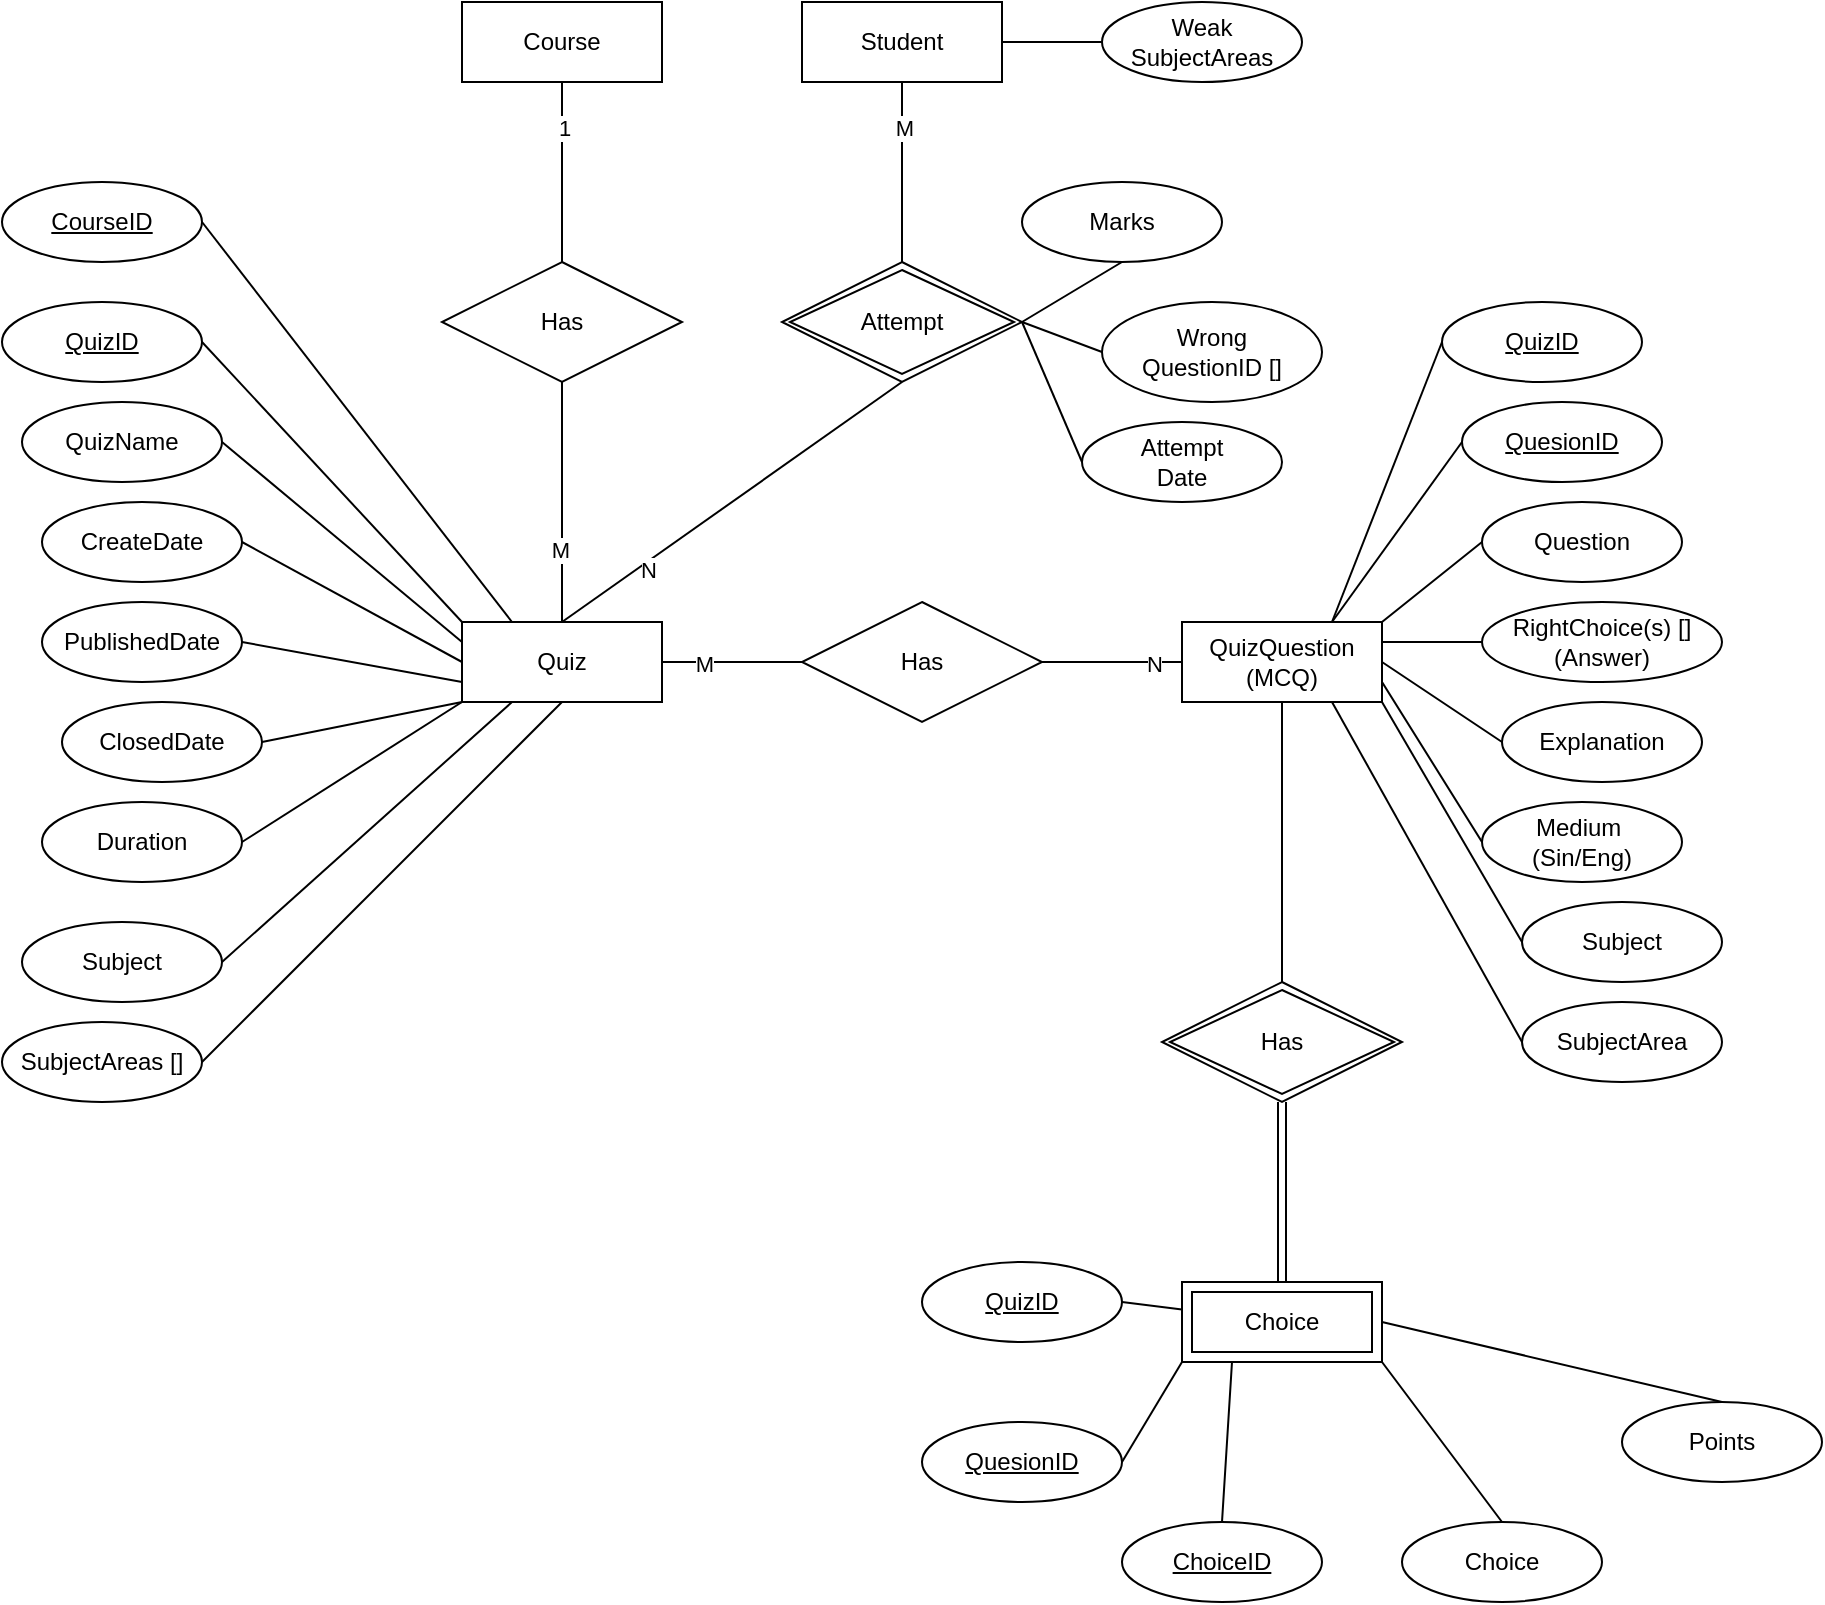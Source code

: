 <mxfile>
    <diagram id="5GBvuZAqYWWbaC3puhLh" name="Page-1">
        <mxGraphModel dx="749" dy="576" grid="1" gridSize="10" guides="1" tooltips="1" connect="1" arrows="1" fold="1" page="1" pageScale="1" pageWidth="850" pageHeight="1100" math="0" shadow="0">
            <root>
                <mxCell id="0"/>
                <mxCell id="1" parent="0"/>
                <mxCell id="20" style="edgeStyle=none;html=1;exitX=0;exitY=0;exitDx=0;exitDy=0;entryX=1;entryY=0.5;entryDx=0;entryDy=0;endArrow=none;endFill=0;" edge="1" parent="1" source="2" target="6">
                    <mxGeometry relative="1" as="geometry"/>
                </mxCell>
                <mxCell id="21" style="edgeStyle=none;html=1;exitX=0;exitY=0.25;exitDx=0;exitDy=0;entryX=1;entryY=0.5;entryDx=0;entryDy=0;endArrow=none;endFill=0;" edge="1" parent="1" source="2" target="5">
                    <mxGeometry relative="1" as="geometry"/>
                </mxCell>
                <mxCell id="22" style="edgeStyle=none;html=1;exitX=0;exitY=0.5;exitDx=0;exitDy=0;entryX=1;entryY=0.5;entryDx=0;entryDy=0;endArrow=none;endFill=0;" edge="1" parent="1" source="2" target="4">
                    <mxGeometry relative="1" as="geometry"/>
                </mxCell>
                <mxCell id="23" style="edgeStyle=none;html=1;exitX=0;exitY=0.75;exitDx=0;exitDy=0;entryX=1;entryY=0.5;entryDx=0;entryDy=0;endArrow=none;endFill=0;" edge="1" parent="1" source="2" target="3">
                    <mxGeometry relative="1" as="geometry"/>
                </mxCell>
                <mxCell id="24" style="edgeStyle=none;html=1;exitX=0;exitY=1;exitDx=0;exitDy=0;entryX=1;entryY=0.5;entryDx=0;entryDy=0;endArrow=none;endFill=0;" edge="1" parent="1" source="2" target="7">
                    <mxGeometry relative="1" as="geometry"/>
                </mxCell>
                <mxCell id="26" style="edgeStyle=none;html=1;exitX=0;exitY=1;exitDx=0;exitDy=0;entryX=1;entryY=0.5;entryDx=0;entryDy=0;endArrow=none;endFill=0;" edge="1" parent="1" source="2" target="8">
                    <mxGeometry relative="1" as="geometry"/>
                </mxCell>
                <mxCell id="27" style="edgeStyle=none;html=1;exitX=0.25;exitY=1;exitDx=0;exitDy=0;entryX=1;entryY=0.5;entryDx=0;entryDy=0;endArrow=none;endFill=0;" edge="1" parent="1" source="2" target="10">
                    <mxGeometry relative="1" as="geometry"/>
                </mxCell>
                <mxCell id="28" style="edgeStyle=none;html=1;exitX=0.5;exitY=1;exitDx=0;exitDy=0;entryX=1;entryY=0.5;entryDx=0;entryDy=0;endArrow=none;endFill=0;" edge="1" parent="1" source="2" target="9">
                    <mxGeometry relative="1" as="geometry"/>
                </mxCell>
                <mxCell id="46" style="edgeStyle=none;html=1;exitX=0.25;exitY=0;exitDx=0;exitDy=0;entryX=1;entryY=0.5;entryDx=0;entryDy=0;endArrow=none;endFill=0;" edge="1" parent="1" source="2" target="45">
                    <mxGeometry relative="1" as="geometry"/>
                </mxCell>
                <mxCell id="2" value="Quiz" style="whiteSpace=wrap;html=1;align=center;" vertex="1" parent="1">
                    <mxGeometry x="330" y="390" width="100" height="40" as="geometry"/>
                </mxCell>
                <mxCell id="3" value="PublishedDate" style="ellipse;whiteSpace=wrap;html=1;align=center;" vertex="1" parent="1">
                    <mxGeometry x="120" y="380" width="100" height="40" as="geometry"/>
                </mxCell>
                <mxCell id="4" value="CreateDate" style="ellipse;whiteSpace=wrap;html=1;align=center;" vertex="1" parent="1">
                    <mxGeometry x="120" y="330" width="100" height="40" as="geometry"/>
                </mxCell>
                <mxCell id="5" value="QuizName" style="ellipse;whiteSpace=wrap;html=1;align=center;" vertex="1" parent="1">
                    <mxGeometry x="110" y="280" width="100" height="40" as="geometry"/>
                </mxCell>
                <mxCell id="6" value="&lt;u&gt;QuizID&lt;/u&gt;" style="ellipse;whiteSpace=wrap;html=1;align=center;" vertex="1" parent="1">
                    <mxGeometry x="100" y="230" width="100" height="40" as="geometry"/>
                </mxCell>
                <mxCell id="7" value="ClosedDate" style="ellipse;whiteSpace=wrap;html=1;align=center;" vertex="1" parent="1">
                    <mxGeometry x="130" y="430" width="100" height="40" as="geometry"/>
                </mxCell>
                <mxCell id="8" value="Duration" style="ellipse;whiteSpace=wrap;html=1;align=center;" vertex="1" parent="1">
                    <mxGeometry x="120" y="480" width="100" height="40" as="geometry"/>
                </mxCell>
                <mxCell id="9" value="SubjectAreas []" style="ellipse;whiteSpace=wrap;html=1;align=center;" vertex="1" parent="1">
                    <mxGeometry x="100" y="590" width="100" height="40" as="geometry"/>
                </mxCell>
                <mxCell id="10" value="Subject" style="ellipse;whiteSpace=wrap;html=1;align=center;" vertex="1" parent="1">
                    <mxGeometry x="110" y="540" width="100" height="40" as="geometry"/>
                </mxCell>
                <mxCell id="33" style="edgeStyle=none;html=1;exitX=0.75;exitY=0;exitDx=0;exitDy=0;entryX=0;entryY=0.5;entryDx=0;entryDy=0;endArrow=none;endFill=0;" edge="1" parent="1" source="11" target="15">
                    <mxGeometry relative="1" as="geometry"/>
                </mxCell>
                <mxCell id="34" style="edgeStyle=none;html=1;exitX=0.75;exitY=0;exitDx=0;exitDy=0;entryX=0;entryY=0.5;entryDx=0;entryDy=0;endArrow=none;endFill=0;" edge="1" parent="1" source="11" target="14">
                    <mxGeometry relative="1" as="geometry"/>
                </mxCell>
                <mxCell id="35" style="edgeStyle=none;html=1;exitX=1;exitY=0;exitDx=0;exitDy=0;entryX=0;entryY=0.5;entryDx=0;entryDy=0;endArrow=none;endFill=0;" edge="1" parent="1" source="11" target="13">
                    <mxGeometry relative="1" as="geometry"/>
                </mxCell>
                <mxCell id="36" style="edgeStyle=none;html=1;exitX=1;exitY=0.25;exitDx=0;exitDy=0;entryX=0;entryY=0.5;entryDx=0;entryDy=0;endArrow=none;endFill=0;" edge="1" parent="1" source="11" target="12">
                    <mxGeometry relative="1" as="geometry"/>
                </mxCell>
                <mxCell id="37" style="edgeStyle=none;html=1;exitX=1;exitY=0.5;exitDx=0;exitDy=0;entryX=0;entryY=0.5;entryDx=0;entryDy=0;endArrow=none;endFill=0;" edge="1" parent="1" source="11" target="16">
                    <mxGeometry relative="1" as="geometry"/>
                </mxCell>
                <mxCell id="38" style="edgeStyle=none;html=1;exitX=1;exitY=0.75;exitDx=0;exitDy=0;entryX=0;entryY=0.5;entryDx=0;entryDy=0;endArrow=none;endFill=0;" edge="1" parent="1" source="11" target="17">
                    <mxGeometry relative="1" as="geometry"/>
                </mxCell>
                <mxCell id="39" style="edgeStyle=none;html=1;exitX=1;exitY=1;exitDx=0;exitDy=0;entryX=0;entryY=0.5;entryDx=0;entryDy=0;endArrow=none;endFill=0;" edge="1" parent="1" source="11" target="19">
                    <mxGeometry relative="1" as="geometry"/>
                </mxCell>
                <mxCell id="40" style="edgeStyle=none;html=1;exitX=0.75;exitY=1;exitDx=0;exitDy=0;entryX=0;entryY=0.5;entryDx=0;entryDy=0;endArrow=none;endFill=0;" edge="1" parent="1" source="11" target="18">
                    <mxGeometry relative="1" as="geometry"/>
                </mxCell>
                <mxCell id="11" value="QuizQuestion&lt;br&gt;(MCQ)" style="whiteSpace=wrap;html=1;align=center;" vertex="1" parent="1">
                    <mxGeometry x="690" y="390" width="100" height="40" as="geometry"/>
                </mxCell>
                <mxCell id="12" value="RightChoice(s) []&lt;br&gt;(Answer)" style="ellipse;whiteSpace=wrap;html=1;align=center;" vertex="1" parent="1">
                    <mxGeometry x="840" y="380" width="120" height="40" as="geometry"/>
                </mxCell>
                <mxCell id="13" value="Question" style="ellipse;whiteSpace=wrap;html=1;align=center;" vertex="1" parent="1">
                    <mxGeometry x="840" y="330" width="100" height="40" as="geometry"/>
                </mxCell>
                <mxCell id="14" value="&lt;u&gt;QuesionID&lt;/u&gt;" style="ellipse;whiteSpace=wrap;html=1;align=center;" vertex="1" parent="1">
                    <mxGeometry x="830" y="280" width="100" height="40" as="geometry"/>
                </mxCell>
                <mxCell id="15" value="&lt;u&gt;QuizID&lt;/u&gt;" style="ellipse;whiteSpace=wrap;html=1;align=center;" vertex="1" parent="1">
                    <mxGeometry x="820" y="230" width="100" height="40" as="geometry"/>
                </mxCell>
                <mxCell id="16" value="Explanation" style="ellipse;whiteSpace=wrap;html=1;align=center;" vertex="1" parent="1">
                    <mxGeometry x="850" y="430" width="100" height="40" as="geometry"/>
                </mxCell>
                <mxCell id="17" value="Medium&amp;nbsp;&lt;br&gt;(Sin/Eng)" style="ellipse;whiteSpace=wrap;html=1;align=center;" vertex="1" parent="1">
                    <mxGeometry x="840" y="480" width="100" height="40" as="geometry"/>
                </mxCell>
                <mxCell id="18" value="SubjectArea" style="ellipse;whiteSpace=wrap;html=1;align=center;" vertex="1" parent="1">
                    <mxGeometry x="860" y="580" width="100" height="40" as="geometry"/>
                </mxCell>
                <mxCell id="19" value="Subject" style="ellipse;whiteSpace=wrap;html=1;align=center;" vertex="1" parent="1">
                    <mxGeometry x="860" y="530" width="100" height="40" as="geometry"/>
                </mxCell>
                <mxCell id="31" style="edgeStyle=none;html=1;entryX=1;entryY=0.5;entryDx=0;entryDy=0;endArrow=none;endFill=0;" edge="1" parent="1" source="30" target="2">
                    <mxGeometry relative="1" as="geometry"/>
                </mxCell>
                <mxCell id="51" value="M" style="edgeLabel;html=1;align=center;verticalAlign=middle;resizable=0;points=[];" vertex="1" connectable="0" parent="31">
                    <mxGeometry x="0.406" y="1" relative="1" as="geometry">
                        <mxPoint as="offset"/>
                    </mxGeometry>
                </mxCell>
                <mxCell id="32" style="edgeStyle=none;html=1;exitX=1;exitY=0.5;exitDx=0;exitDy=0;entryX=0;entryY=0.5;entryDx=0;entryDy=0;endArrow=none;endFill=0;" edge="1" parent="1" source="30" target="11">
                    <mxGeometry relative="1" as="geometry"/>
                </mxCell>
                <mxCell id="53" value="N" style="edgeLabel;html=1;align=center;verticalAlign=middle;resizable=0;points=[];" vertex="1" connectable="0" parent="32">
                    <mxGeometry x="0.594" y="-1" relative="1" as="geometry">
                        <mxPoint as="offset"/>
                    </mxGeometry>
                </mxCell>
                <mxCell id="30" value="Has" style="shape=rhombus;perimeter=rhombusPerimeter;whiteSpace=wrap;html=1;align=center;" vertex="1" parent="1">
                    <mxGeometry x="500" y="380" width="120" height="60" as="geometry"/>
                </mxCell>
                <mxCell id="41" value="Course" style="whiteSpace=wrap;html=1;align=center;" vertex="1" parent="1">
                    <mxGeometry x="330" y="80" width="100" height="40" as="geometry"/>
                </mxCell>
                <mxCell id="43" style="edgeStyle=none;html=1;endArrow=none;endFill=0;" edge="1" parent="1" source="42" target="41">
                    <mxGeometry relative="1" as="geometry"/>
                </mxCell>
                <mxCell id="50" value="1" style="edgeLabel;html=1;align=center;verticalAlign=middle;resizable=0;points=[];" vertex="1" connectable="0" parent="43">
                    <mxGeometry x="0.498" y="-1" relative="1" as="geometry">
                        <mxPoint as="offset"/>
                    </mxGeometry>
                </mxCell>
                <mxCell id="44" style="edgeStyle=none;html=1;exitX=0.5;exitY=1;exitDx=0;exitDy=0;entryX=0.5;entryY=0;entryDx=0;entryDy=0;endArrow=none;endFill=0;" edge="1" parent="1" source="42" target="2">
                    <mxGeometry relative="1" as="geometry"/>
                </mxCell>
                <mxCell id="49" value="M" style="edgeLabel;html=1;align=center;verticalAlign=middle;resizable=0;points=[];" vertex="1" connectable="0" parent="44">
                    <mxGeometry x="0.393" y="-1" relative="1" as="geometry">
                        <mxPoint as="offset"/>
                    </mxGeometry>
                </mxCell>
                <mxCell id="42" value="Has" style="shape=rhombus;perimeter=rhombusPerimeter;whiteSpace=wrap;html=1;align=center;" vertex="1" parent="1">
                    <mxGeometry x="320" y="210" width="120" height="60" as="geometry"/>
                </mxCell>
                <mxCell id="45" value="&lt;u&gt;CourseID&lt;/u&gt;" style="ellipse;whiteSpace=wrap;html=1;align=center;" vertex="1" parent="1">
                    <mxGeometry x="100" y="170" width="100" height="40" as="geometry"/>
                </mxCell>
                <mxCell id="54" value="Student" style="whiteSpace=wrap;html=1;align=center;" vertex="1" parent="1">
                    <mxGeometry x="500" y="80" width="100" height="40" as="geometry"/>
                </mxCell>
                <mxCell id="55" style="edgeStyle=none;html=1;endArrow=none;endFill=0;" edge="1" parent="1" target="54">
                    <mxGeometry relative="1" as="geometry">
                        <mxPoint x="550" y="210" as="sourcePoint"/>
                    </mxGeometry>
                </mxCell>
                <mxCell id="56" value="M" style="edgeLabel;html=1;align=center;verticalAlign=middle;resizable=0;points=[];" vertex="1" connectable="0" parent="55">
                    <mxGeometry x="0.498" y="-1" relative="1" as="geometry">
                        <mxPoint as="offset"/>
                    </mxGeometry>
                </mxCell>
                <mxCell id="59" style="edgeStyle=none;html=1;exitX=0.5;exitY=1;exitDx=0;exitDy=0;entryX=0.5;entryY=0;entryDx=0;entryDy=0;endArrow=none;endFill=0;" edge="1" parent="1" target="2">
                    <mxGeometry relative="1" as="geometry">
                        <mxPoint x="550" y="270" as="sourcePoint"/>
                    </mxGeometry>
                </mxCell>
                <mxCell id="60" value="N" style="edgeLabel;html=1;align=center;verticalAlign=middle;resizable=0;points=[];" vertex="1" connectable="0" parent="59">
                    <mxGeometry x="0.524" y="4" relative="1" as="geometry">
                        <mxPoint y="-1" as="offset"/>
                    </mxGeometry>
                </mxCell>
                <mxCell id="63" style="edgeStyle=none;html=1;exitX=1;exitY=0.5;exitDx=0;exitDy=0;entryX=0.5;entryY=1;entryDx=0;entryDy=0;endArrow=none;endFill=0;" edge="1" parent="1" source="61" target="62">
                    <mxGeometry relative="1" as="geometry"/>
                </mxCell>
                <mxCell id="65" style="edgeStyle=none;html=1;exitX=1;exitY=0.5;exitDx=0;exitDy=0;entryX=0;entryY=0.5;entryDx=0;entryDy=0;endArrow=none;endFill=0;" edge="1" parent="1" source="61" target="64">
                    <mxGeometry relative="1" as="geometry"/>
                </mxCell>
                <mxCell id="67" style="edgeStyle=none;html=1;exitX=1;exitY=0.5;exitDx=0;exitDy=0;entryX=0;entryY=0.5;entryDx=0;entryDy=0;endArrow=none;endFill=0;" edge="1" parent="1" source="61" target="66">
                    <mxGeometry relative="1" as="geometry"/>
                </mxCell>
                <mxCell id="61" value="Attempt" style="shape=rhombus;double=1;perimeter=rhombusPerimeter;whiteSpace=wrap;html=1;align=center;" vertex="1" parent="1">
                    <mxGeometry x="490" y="210" width="120" height="60" as="geometry"/>
                </mxCell>
                <mxCell id="62" value="Marks" style="ellipse;whiteSpace=wrap;html=1;align=center;" vertex="1" parent="1">
                    <mxGeometry x="610" y="170" width="100" height="40" as="geometry"/>
                </mxCell>
                <mxCell id="64" value="Wrong&lt;br&gt;QuestionID []" style="ellipse;whiteSpace=wrap;html=1;align=center;" vertex="1" parent="1">
                    <mxGeometry x="650" y="230" width="110" height="50" as="geometry"/>
                </mxCell>
                <mxCell id="66" value="Attempt&lt;br&gt;Date" style="ellipse;whiteSpace=wrap;html=1;align=center;" vertex="1" parent="1">
                    <mxGeometry x="640" y="290" width="100" height="40" as="geometry"/>
                </mxCell>
                <mxCell id="71" style="edgeStyle=none;html=1;entryX=1;entryY=0.5;entryDx=0;entryDy=0;endArrow=none;endFill=0;" edge="1" parent="1" source="70" target="54">
                    <mxGeometry relative="1" as="geometry"/>
                </mxCell>
                <mxCell id="70" value="Weak SubjectAreas" style="ellipse;whiteSpace=wrap;html=1;align=center;" vertex="1" parent="1">
                    <mxGeometry x="650" y="80" width="100" height="40" as="geometry"/>
                </mxCell>
                <mxCell id="76" value="&lt;u&gt;ChoiceID&lt;/u&gt;" style="ellipse;whiteSpace=wrap;html=1;align=center;" vertex="1" parent="1">
                    <mxGeometry x="660" y="840" width="100" height="40" as="geometry"/>
                </mxCell>
                <mxCell id="77" value="Choice" style="ellipse;whiteSpace=wrap;html=1;align=center;" vertex="1" parent="1">
                    <mxGeometry x="800" y="840" width="100" height="40" as="geometry"/>
                </mxCell>
                <mxCell id="78" value="Points" style="ellipse;whiteSpace=wrap;html=1;align=center;" vertex="1" parent="1">
                    <mxGeometry x="910" y="780" width="100" height="40" as="geometry"/>
                </mxCell>
                <mxCell id="86" style="edgeStyle=none;html=1;entryX=1;entryY=0.5;entryDx=0;entryDy=0;endArrow=none;endFill=0;" edge="1" parent="1" source="79" target="83">
                    <mxGeometry relative="1" as="geometry"/>
                </mxCell>
                <mxCell id="87" style="edgeStyle=none;html=1;exitX=0;exitY=1;exitDx=0;exitDy=0;entryX=1;entryY=0.5;entryDx=0;entryDy=0;endArrow=none;endFill=0;" edge="1" parent="1" source="79" target="85">
                    <mxGeometry relative="1" as="geometry"/>
                </mxCell>
                <mxCell id="88" style="edgeStyle=none;html=1;exitX=0.25;exitY=1;exitDx=0;exitDy=0;entryX=0.5;entryY=0;entryDx=0;entryDy=0;endArrow=none;endFill=0;" edge="1" parent="1" source="79" target="76">
                    <mxGeometry relative="1" as="geometry"/>
                </mxCell>
                <mxCell id="89" style="edgeStyle=none;html=1;exitX=1;exitY=1;exitDx=0;exitDy=0;entryX=0.5;entryY=0;entryDx=0;entryDy=0;endArrow=none;endFill=0;" edge="1" parent="1" source="79" target="77">
                    <mxGeometry relative="1" as="geometry"/>
                </mxCell>
                <mxCell id="90" style="edgeStyle=none;html=1;exitX=1;exitY=0.5;exitDx=0;exitDy=0;entryX=0.5;entryY=0;entryDx=0;entryDy=0;endArrow=none;endFill=0;" edge="1" parent="1" source="79" target="78">
                    <mxGeometry relative="1" as="geometry"/>
                </mxCell>
                <mxCell id="79" value="Choice" style="shape=ext;margin=3;double=1;whiteSpace=wrap;html=1;align=center;" vertex="1" parent="1">
                    <mxGeometry x="690" y="720" width="100" height="40" as="geometry"/>
                </mxCell>
                <mxCell id="81" style="edgeStyle=none;html=1;entryX=0.5;entryY=1;entryDx=0;entryDy=0;endArrow=none;endFill=0;" edge="1" parent="1" source="80" target="11">
                    <mxGeometry relative="1" as="geometry"/>
                </mxCell>
                <mxCell id="82" style="edgeStyle=none;html=1;exitX=0.5;exitY=1;exitDx=0;exitDy=0;entryX=0.5;entryY=0;entryDx=0;entryDy=0;endArrow=none;endFill=0;shape=link;" edge="1" parent="1" source="80" target="79">
                    <mxGeometry relative="1" as="geometry"/>
                </mxCell>
                <mxCell id="80" value="Has" style="shape=rhombus;double=1;perimeter=rhombusPerimeter;whiteSpace=wrap;html=1;align=center;" vertex="1" parent="1">
                    <mxGeometry x="680" y="570" width="120" height="60" as="geometry"/>
                </mxCell>
                <mxCell id="83" value="&lt;u&gt;QuizID&lt;/u&gt;" style="ellipse;whiteSpace=wrap;html=1;align=center;" vertex="1" parent="1">
                    <mxGeometry x="560" y="710" width="100" height="40" as="geometry"/>
                </mxCell>
                <mxCell id="85" value="&lt;u&gt;QuesionID&lt;/u&gt;" style="ellipse;whiteSpace=wrap;html=1;align=center;" vertex="1" parent="1">
                    <mxGeometry x="560" y="790" width="100" height="40" as="geometry"/>
                </mxCell>
            </root>
        </mxGraphModel>
    </diagram>
</mxfile>